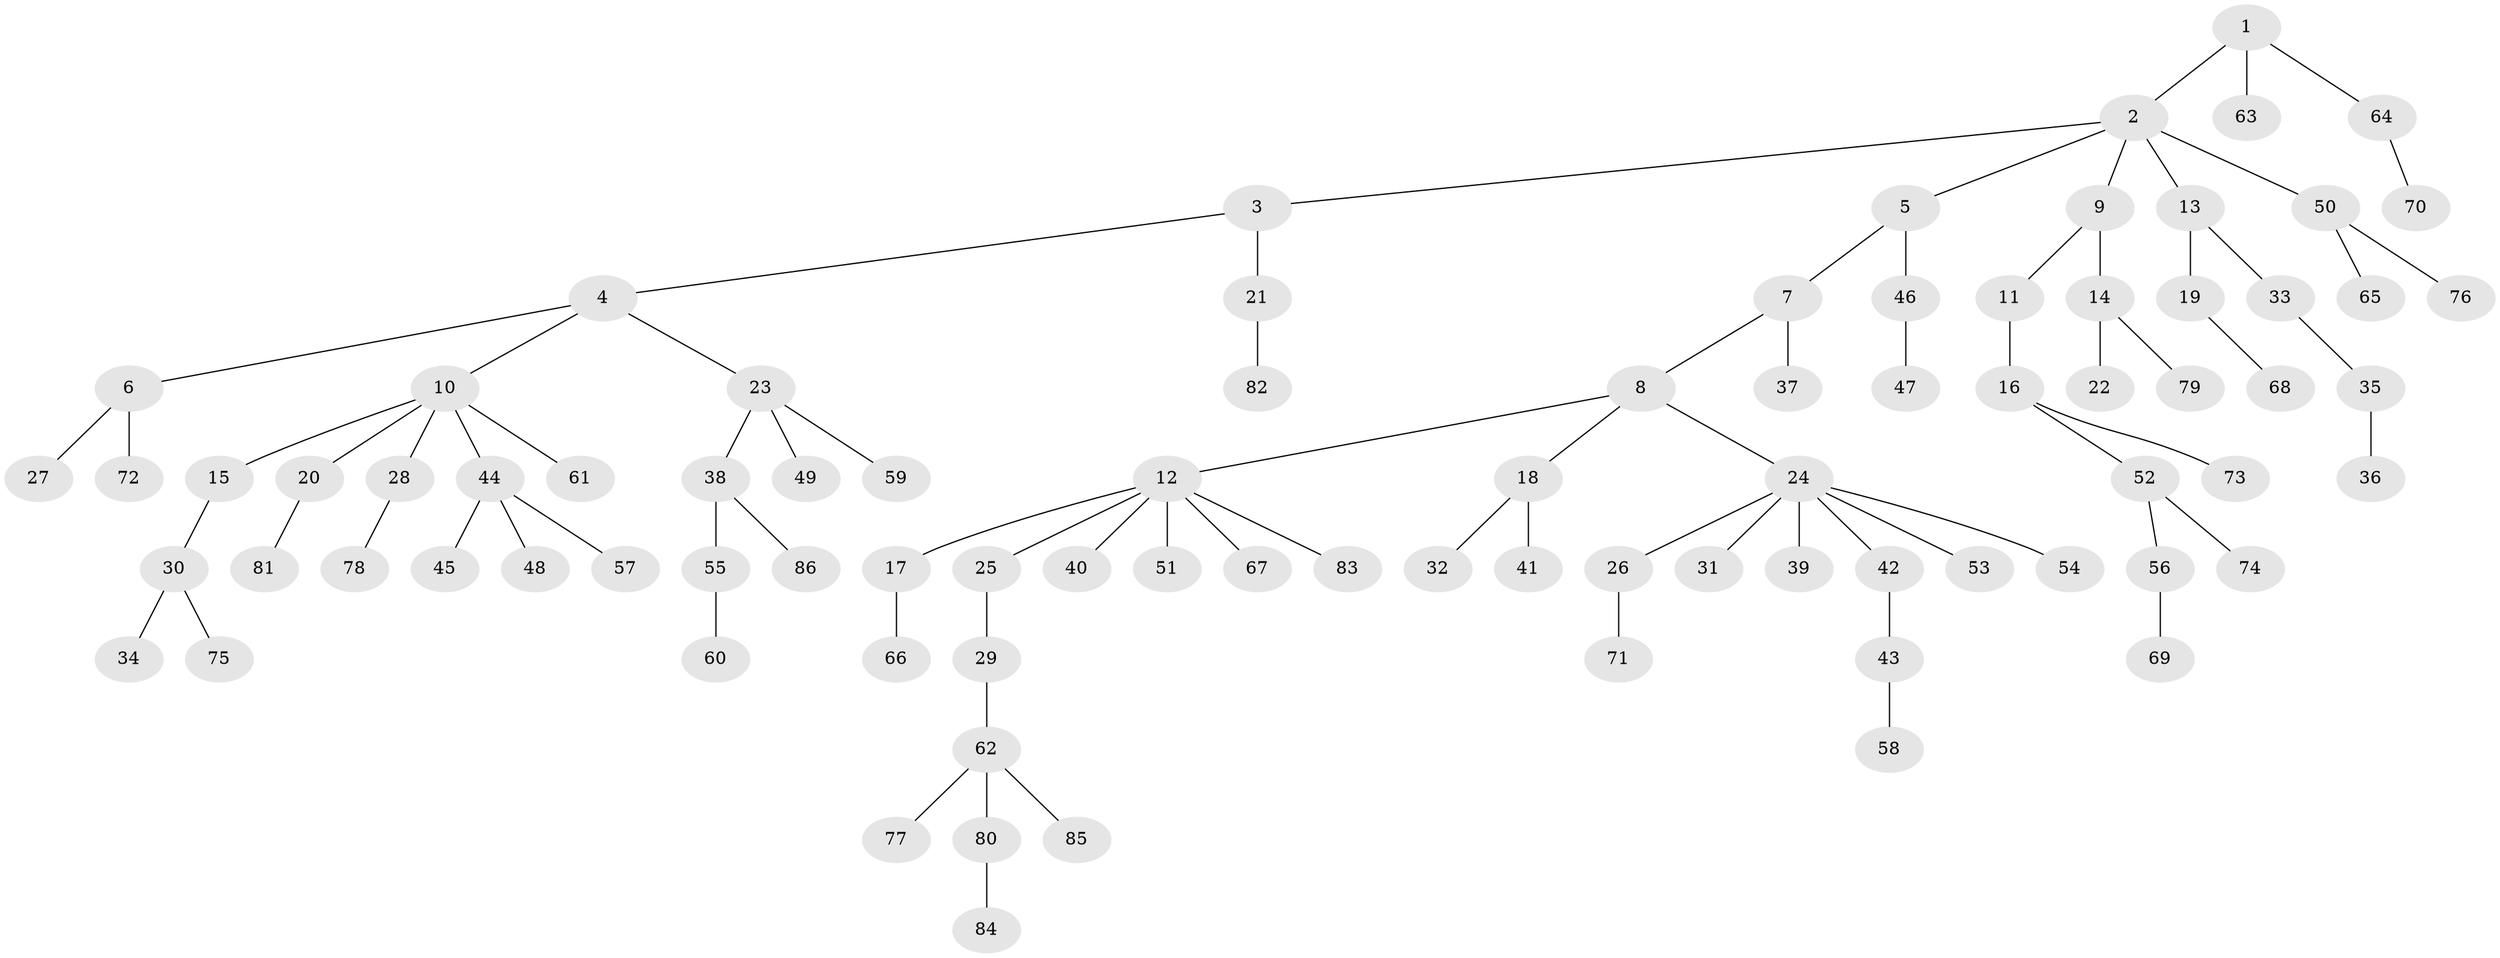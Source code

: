 // Generated by graph-tools (version 1.1) at 2025/02/03/09/25 03:02:25]
// undirected, 86 vertices, 85 edges
graph export_dot {
graph [start="1"]
  node [color=gray90,style=filled];
  1;
  2;
  3;
  4;
  5;
  6;
  7;
  8;
  9;
  10;
  11;
  12;
  13;
  14;
  15;
  16;
  17;
  18;
  19;
  20;
  21;
  22;
  23;
  24;
  25;
  26;
  27;
  28;
  29;
  30;
  31;
  32;
  33;
  34;
  35;
  36;
  37;
  38;
  39;
  40;
  41;
  42;
  43;
  44;
  45;
  46;
  47;
  48;
  49;
  50;
  51;
  52;
  53;
  54;
  55;
  56;
  57;
  58;
  59;
  60;
  61;
  62;
  63;
  64;
  65;
  66;
  67;
  68;
  69;
  70;
  71;
  72;
  73;
  74;
  75;
  76;
  77;
  78;
  79;
  80;
  81;
  82;
  83;
  84;
  85;
  86;
  1 -- 2;
  1 -- 63;
  1 -- 64;
  2 -- 3;
  2 -- 5;
  2 -- 9;
  2 -- 13;
  2 -- 50;
  3 -- 4;
  3 -- 21;
  4 -- 6;
  4 -- 10;
  4 -- 23;
  5 -- 7;
  5 -- 46;
  6 -- 27;
  6 -- 72;
  7 -- 8;
  7 -- 37;
  8 -- 12;
  8 -- 18;
  8 -- 24;
  9 -- 11;
  9 -- 14;
  10 -- 15;
  10 -- 20;
  10 -- 28;
  10 -- 44;
  10 -- 61;
  11 -- 16;
  12 -- 17;
  12 -- 25;
  12 -- 40;
  12 -- 51;
  12 -- 67;
  12 -- 83;
  13 -- 19;
  13 -- 33;
  14 -- 22;
  14 -- 79;
  15 -- 30;
  16 -- 52;
  16 -- 73;
  17 -- 66;
  18 -- 32;
  18 -- 41;
  19 -- 68;
  20 -- 81;
  21 -- 82;
  23 -- 38;
  23 -- 49;
  23 -- 59;
  24 -- 26;
  24 -- 31;
  24 -- 39;
  24 -- 42;
  24 -- 53;
  24 -- 54;
  25 -- 29;
  26 -- 71;
  28 -- 78;
  29 -- 62;
  30 -- 34;
  30 -- 75;
  33 -- 35;
  35 -- 36;
  38 -- 55;
  38 -- 86;
  42 -- 43;
  43 -- 58;
  44 -- 45;
  44 -- 48;
  44 -- 57;
  46 -- 47;
  50 -- 65;
  50 -- 76;
  52 -- 56;
  52 -- 74;
  55 -- 60;
  56 -- 69;
  62 -- 77;
  62 -- 80;
  62 -- 85;
  64 -- 70;
  80 -- 84;
}
